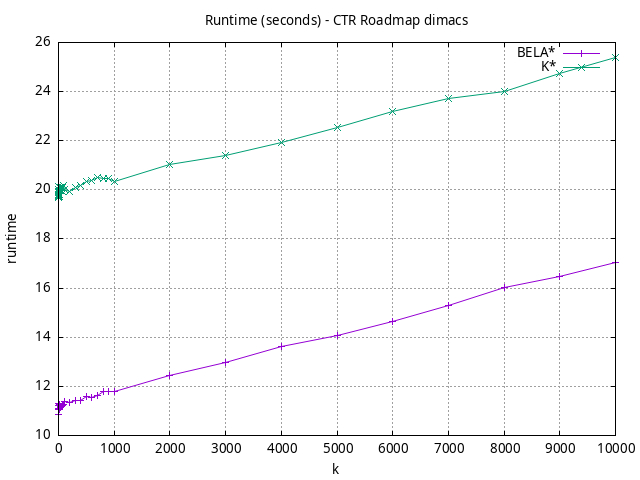 #!/usr/bin/gnuplot
# -*- coding: utf-8 -*-
#
# results/roadmap/dimacs/CTR/USA-road-d.CTR.heuristic.runtime.gnuplot
#
# Started on 01/09/2024 14:37:04
# Author: Carlos Linares López
set grid
set xlabel "k"
set ylabel "runtime"

set title "Runtime (seconds) - CTR Roadmap dimacs"

set terminal png enhanced font "Ariel,10"
set output 'USA-road-d.CTR.heuristic.runtime.png'

plot "-" title "BELA*"      with linesp, "-" title "K*"      with linesp

	1 10.84049324
	2 11.07963479
	3 11.04310239
	4 11.040183070000001
	5 11.052023850000001
	6 11.103624589999997
	7 11.21395845
	8 11.301433079999997
	9 11.281464130000002
	10 11.064918819999997
	20 11.10388957
	30 11.153122440000002
	40 11.183336429999999
	50 11.19148031
	60 11.185050039999998
	70 11.228385119999999
	80 11.23254061
	90 11.26257915
	100 11.377434270000002
	200 11.342747980000002
	300 11.438261
	400 11.416420350000003
	500 11.60644294
	600 11.56081001
	700 11.617903329999997
	800 11.77267985
	900 11.804643700000002
	1000 11.799402090000001
	2000 12.430608159999998
	3000 12.969182309999999
	4000 13.613573829999996
	5000 14.0600983
	6000 14.634540900000005
	7000 15.274898700000001
	8000 16.044143599999998
	9000 16.4761249
	10000 17.0259905
end
	1 19.69839635
	2 19.74257059
	3 19.75976609
	4 19.82985796
	5 19.91898861
	6 20.132173669999997
	7 19.875170689999997
	8 20.01927797
	9 20.11419667
	10 19.72905263
	20 19.813155
	30 19.954206759999998
	40 20.115997710000002
	50 20.05160982
	60 20.098305819999997
	70 20.11365076
	80 19.92875334
	90 20.17060601
	100 19.996170789999997
	200 19.91643829
	300 20.106718920000002
	400 20.18874358
	500 20.33598304
	600 20.38449751
	700 20.52378732
	800 20.44614552
	900 20.460313529999997
	1000 20.34460631
	2000 21.028896990000003
	3000 21.384099129999996
	4000 21.94314657
	5000 22.54177079
	6000 23.18694511
	7000 23.708147600000004
	8000 24.003689900000005
	9000 24.732328499999994
	10000 25.3827888
end
